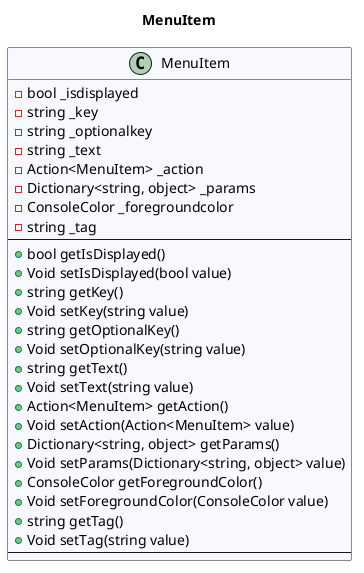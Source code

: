 @startuml MenuItem
title MenuItem
 class MenuItem #GhostWhite {
- bool _isdisplayed
- string _key
- string _optionalkey
- string _text
- Action<MenuItem> _action
- Dictionary<string, object> _params
- ConsoleColor _foregroundcolor
- string _tag
---
+ bool getIsDisplayed()
+ Void setIsDisplayed(bool value)
+ string getKey()
+ Void setKey(string value)
+ string getOptionalKey()
+ Void setOptionalKey(string value)
+ string getText()
+ Void setText(string value)
+ Action<MenuItem> getAction()
+ Void setAction(Action<MenuItem> value)
+ Dictionary<string, object> getParams()
+ Void setParams(Dictionary<string, object> value)
+ ConsoleColor getForegroundColor()
+ Void setForegroundColor(ConsoleColor value)
+ string getTag()
+ Void setTag(string value)
---
}
@enduml
